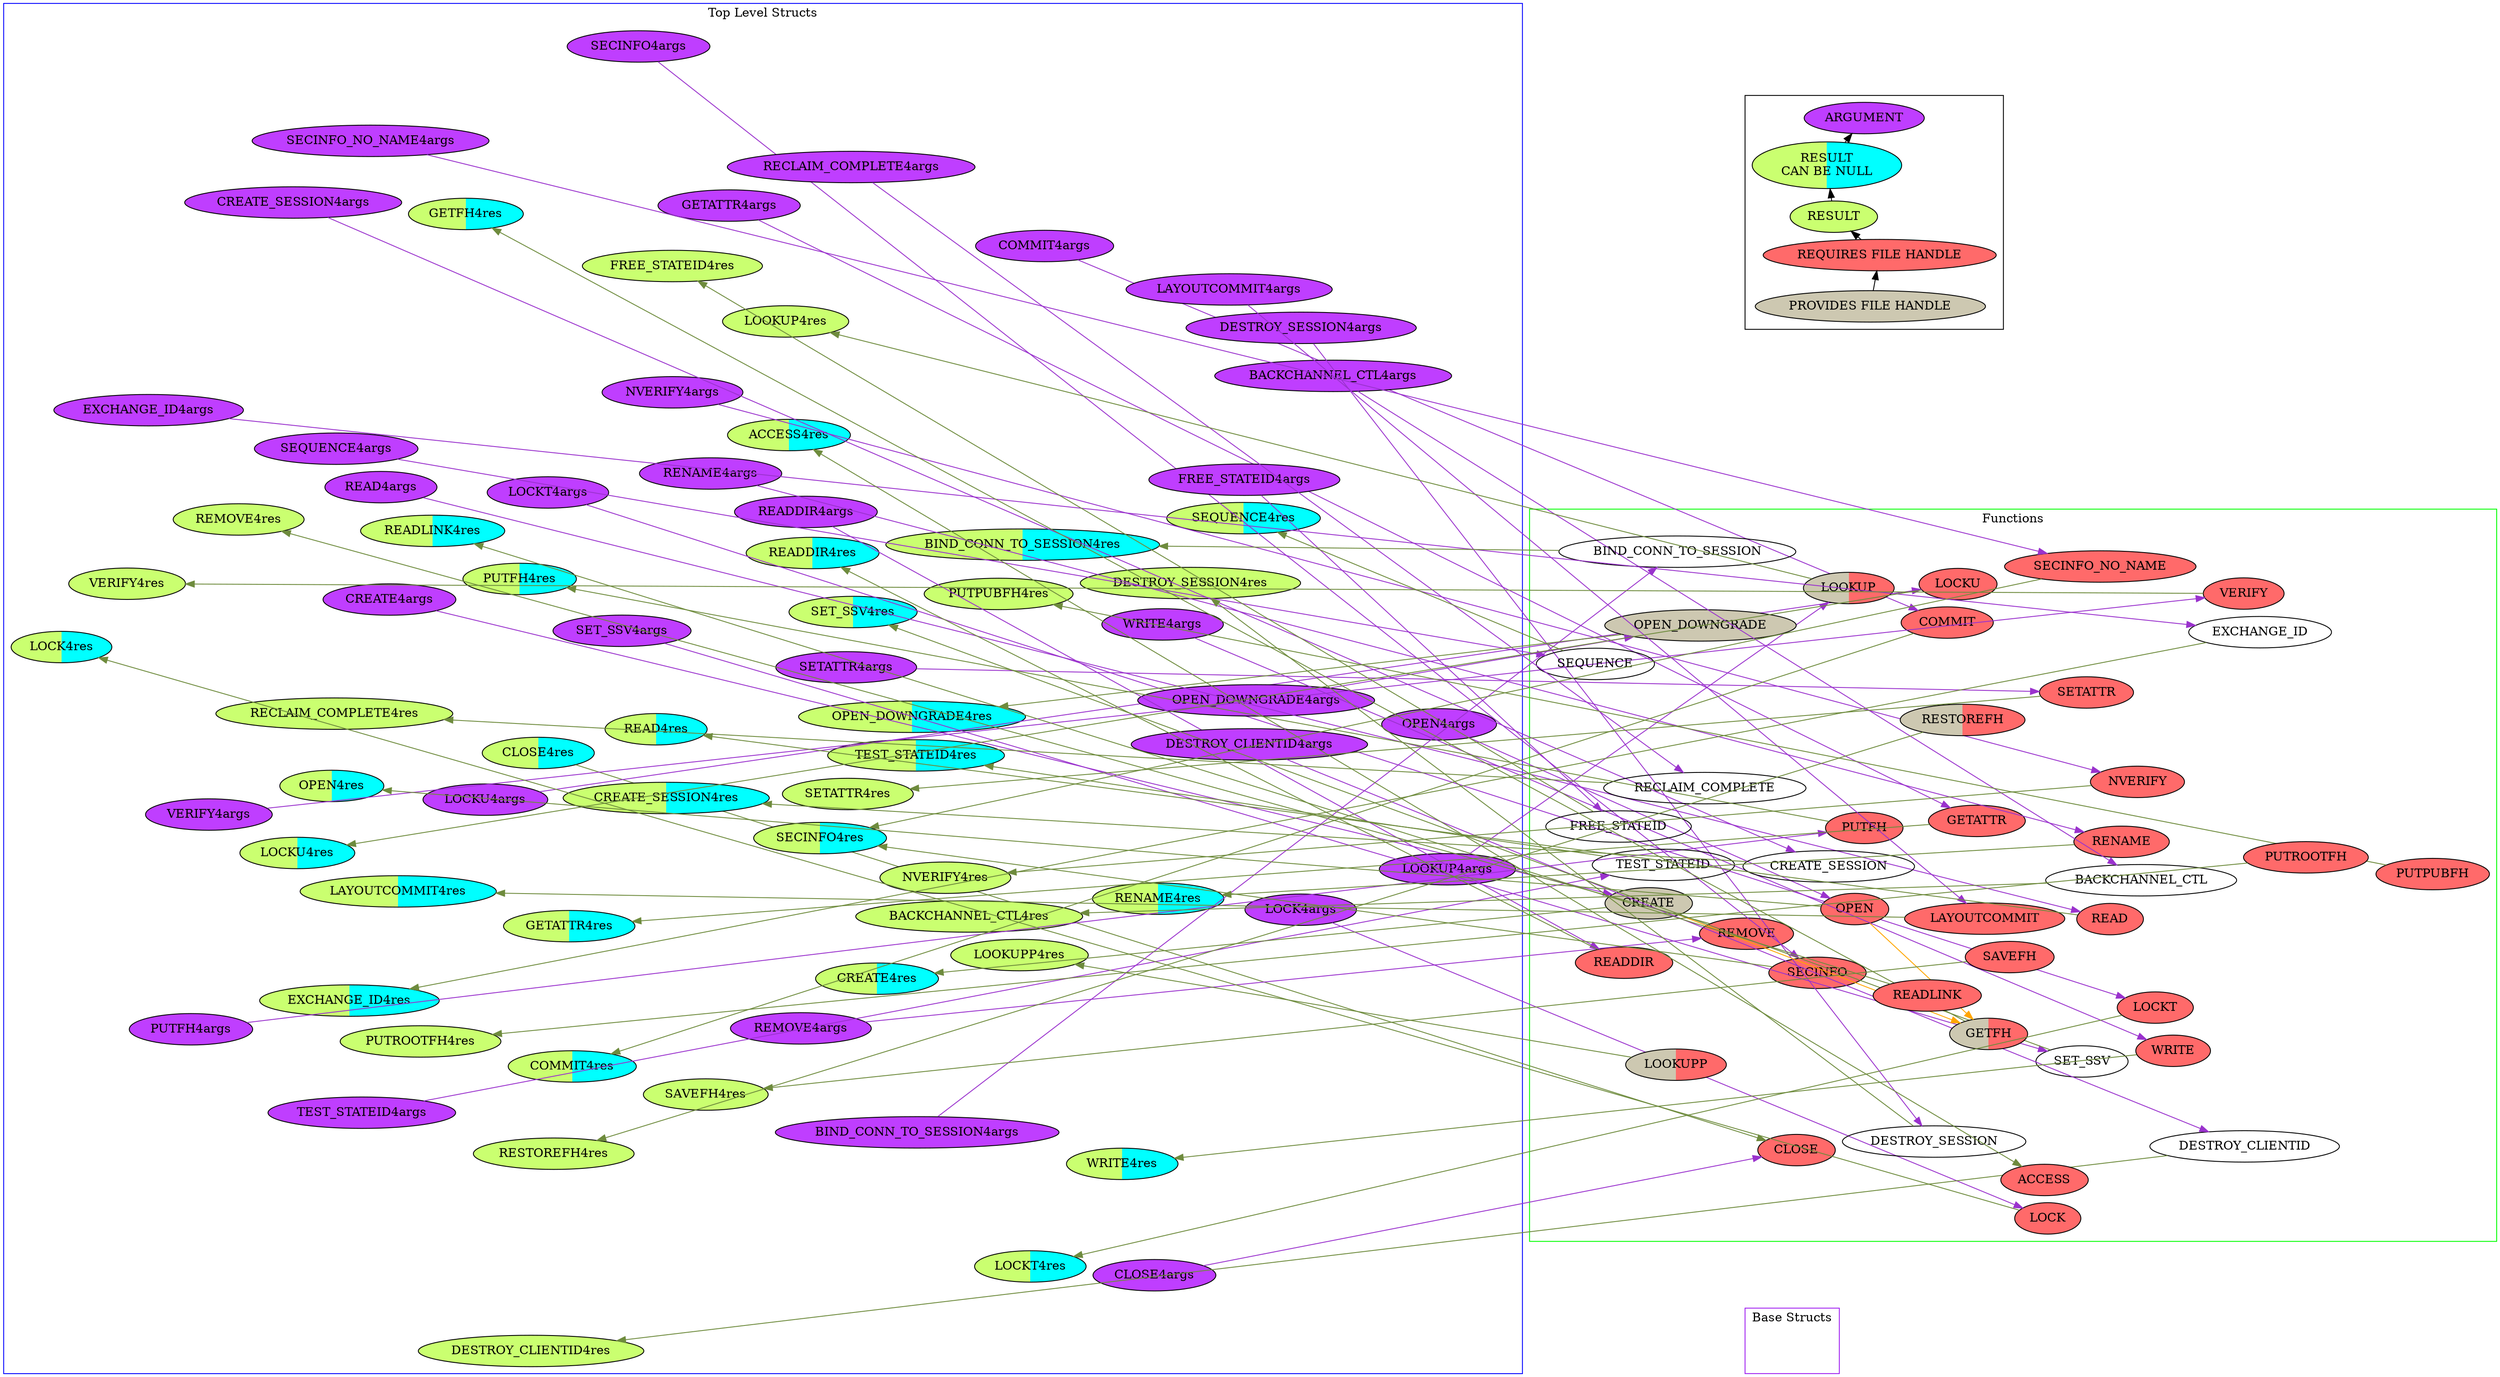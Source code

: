 //Compile with dot -Tpng dependencies.dot -o dependencies.png
digraph G {
    graph [layout=fdp overlap=prism splines=false];
    subgraph cluster_key {
            PFH_KEY[label="PROVIDES FILE HANDLE" fillcolor=cornsilk3 style=filled]
            RFH_KEY[label="REQUIRES FILE HANDLE" fillcolor=indianred1 style=filled]
            RES_KEY[label="RESULT" fillcolor=darkolivegreen1 style=filled]
            RESN_KEY[label="RESULT\nCAN BE NULL" fillcolor="darkolivegreen1;0.5:cyan1" style=filled]
            ARG_KEY[label="ARGUMENT" fillcolor=darkorchid1 style=filled]
            PFH_KEY -> RFH_KEY -> RES_KEY -> RESN_KEY -> ARG_KEY;
    }
    subgraph cluster_topstruct {
        color=blue;
        label="Top Level Structs";
        subgraph res {
            node [fillcolor=darkolivegreen1 style=filled];
            subgraph void {
                node [fillcolor="darkolivegreen1;0.5:cyan1"]
                ACCESS4res;
                CLOSE4res;
                COMMIT4res;
                CREATE4res;
                GETATTR4res;
                GETFH4res;
                LOCK4res;
                LOCKT4res;
                LOCKU4res;
                OPEN4res;
                OPEN_DOWNGRADE4res;
                PUTFH4res;
                READ4res;
                READLINK4res;
                READDIR4res;
                RENAME4res;
                SECINFO4res;
                WRITE4res;
                BIND_CONN_TO_SESSION4res;
                EXCHANGE_ID4res;
                CREATE_SESSION4res;
                LAYOUTCOMMIT4res;
                SEQUENCE4res;
                SET_SSV4res;
                TEST_STATEID4res;
            }
            LOOKUP4res;
            LOOKUPP4res;
            NVERIFY4res;
            PUTPUBFH4res;
            PUTROOTFH4res;
            REMOVE4res;
            RESTOREFH4res;
            SAVEFH4res;
            SETATTR4res;
            VERIFY4res;
            BACKCHANNEL_CTL4res;
            DESTROY_SESSION4res;
            FREE_STATEID4res;
            DESTROY_CLIENTID4res;
            RECLAIM_COMPLETE4res;
        }
        subgraph args {
            node [fillcolor=darkorchid1 style=filled];
            CLOSE4args;
            CREATE4args;
            COMMIT4args;
            GETATTR4args;
            LOCK4args;
            LOCKT4args;
            LOCKU4args;
            LOOKUP4args;
            NVERIFY4args;
            OPEN4args;
            OPEN_DOWNGRADE4args;
            PUTFH4args;
            READ4args;
            READDIR4args;
            REMOVE4args;
            RENAME4args;
            SECINFO4args;
            SETATTR4args;
            VERIFY4args;
            WRITE4args;
            BACKCHANNEL_CTL4args;
            BIND_CONN_TO_SESSION4args;
            EXCHANGE_ID4args;
            CREATE_SESSION4args;
            DESTROY_SESSION4args;
            FREE_STATEID4args;
            LAYOUTCOMMIT4args;
            SECINFO_NO_NAME4args;
            SEQUENCE4args;
            SET_SSV4args;
            TEST_STATEID4args;
            DESTROY_CLIENTID4args;
            RECLAIM_COMPLETE4args;
        }
    }
    subgraph cluster_functions {
        color=green
        label="Functions";
        subgraph misc {
            BACKCHANNEL_CTL;
            BIND_CONN_TO_SESSION;
            EXCHANGE_ID;
            CREATE_SESSION;
            DESTROY_SESSION;
            FREE_STATEID;
            SEQUENCE;
            SET_SSV;
            TEST_STATEID;
            DESTROY_CLIENTID;
            RECLAIM_COMPLETE;
        }
        subgraph both_filehandle {
            node [fillcolor="cornsilk3;0.5:indianred1" style=filled];
            GETFH;
            LOOKUP;
            LOOKUPP;
            RESTOREFH;
        }
        subgraph provides_filehandle {
            node [fillcolor=cornsilk3 style=filled];
            CREATE;
            OPEN_DOWNGRADE;
        }
        subgraph requires_filehandle {
            node [fillcolor=indianred1 style=filled];
            ACCESS;
            CLOSE;
            COMMIT;
            GETATTR;
            LOCK;
            LOCKT;
            LOCKU;
            NVERIFY;
            OPEN;
            PUTFH;
            PUTPUBFH;
            PUTROOTFH;
            READ;
            READDIR;
            READLINK;
            REMOVE;
            RENAME;
            SAVEFH;
            SECINFO;
            SETATTR;
            VERIFY;
            WRITE;
            LAYOUTCOMMIT;
            SECINFO_NO_NAME;
        }
    }

    subgraph call {
        subgraph args {
            edge [color=darkorchid3];
            CLOSE4args -> CLOSE;
            COMMIT4args -> COMMIT;
            CREATE4args -> CREATE
            GETATTR4args -> GETATTR;
            LOCK4args -> LOCK;
            LOCKT4args -> LOCKT;
            LOCKU4args -> LOCKU;
            LOOKUP4args -> LOOKUP;
            NVERIFY4args -> NVERIFY;
            OPEN4args -> OPEN;
            OPEN_DOWNGRADE4args -> OPEN_DOWNGRADE;
            PUTFH4args -> PUTFH;
            READ4args -> READ;
            READDIR4args -> READDIR;
            REMOVE4args -> REMOVE;
            RENAME4args -> RENAME;
            SECINFO4args -> SECINFO;
            SETATTR4args -> SETATTR;
            VERIFY4args -> VERIFY;
            WRITE4args -> WRITE;
            BACKCHANNEL_CTL4args -> BACKCHANNEL_CTL;
            BIND_CONN_TO_SESSION4args -> BIND_CONN_TO_SESSION;
            EXCHANGE_ID4args -> EXCHANGE_ID;
            CREATE_SESSION4args -> CREATE_SESSION;
            DESTROY_SESSION4args -> DESTROY_SESSION;
            FREE_STATEID4args -> FREE_STATEID;
            LAYOUTCOMMIT4args -> LAYOUTCOMMIT;
            SECINFO_NO_NAME4args -> SECINFO_NO_NAME;
            SEQUENCE4args -> SEQUENCE;
            SET_SSV4args -> SET_SSV;
            TEST_STATEID4args -> TEST_STATEID;
            DESTROY_CLIENTID4args -> DESTROY_CLIENTID;
            RECLAIM_COMPLETE4args -> RECLAIM_COMPLETE;
        }
        subgraph res {
            edge [color=darkolivegreen4];
            ACCESS -> ACCESS4res[dir=both];
            CLOSE4res -> CLOSE;
            COMMIT -> COMMIT4res;
            CREATE -> CREATE4res;
            GETATTR -> GETATTR4res;
            GETFH -> GETFH4res;
            LOCK -> LOCK4res;
            LOCKT -> LOCKT4res;
            LOCKU -> LOCKU4res;
            LOOKUP -> LOOKUP4res;
            LOOKUPP -> LOOKUPP4res;
            NVERIFY -> NVERIFY4res;
            OPEN -> OPEN4res;
            OPEN_DOWNGRADE -> OPEN_DOWNGRADE4res;
            PUTFH -> PUTFH4res;
            PUTPUBFH -> PUTPUBFH4res;
            PUTROOTFH -> PUTROOTFH4res;
            READ -> READ4res;
            READDIR -> READDIR4res;
            READLINK -> READLINK4res;
            REMOVE -> REMOVE4res;
            RENAME -> RENAME4res;
            RESTOREFH -> RESTOREFH4res
            SAVEFH -> SAVEFH4res;
            SECINFO -> SECINFO4res;
            SETATTR -> SETATTR4res;
            VERIFY -> VERIFY4res;
            WRITE -> WRITE4res;
            BACKCHANNEL_CTL -> BACKCHANNEL_CTL4res
            BIND_CONN_TO_SESSION -> BIND_CONN_TO_SESSION4res;
            EXCHANGE_ID -> EXCHANGE_ID4res;
            CREATE_SESSION -> CREATE_SESSION4res;
            DESTROY_SESSION -> DESTROY_SESSION4res;
            FREE_STATEID -> FREE_STATEID4res;
            LAYOUTCOMMIT -> LAYOUTCOMMIT4res;
            SECINFO_NO_NAME -> SECINFO4res;
            SEQUENCE -> SEQUENCE4res;
            SET_SSV -> SET_SSV4res;
            TEST_STATEID -> TEST_STATEID4res;
            DESTROY_CLIENTID -> DESTROY_CLIENTID4res;
            RECLAIM_COMPLETE -> RECLAIM_COMPLETE4res;
        }
    }
    CREATE -> GETFH[color=orange];
    OPEN -> GETFH[color=orange];

    subgraph cluster_basestruct {
        color=purple;
        label="Base Structs";
        edge [color=purple];
    }
}
